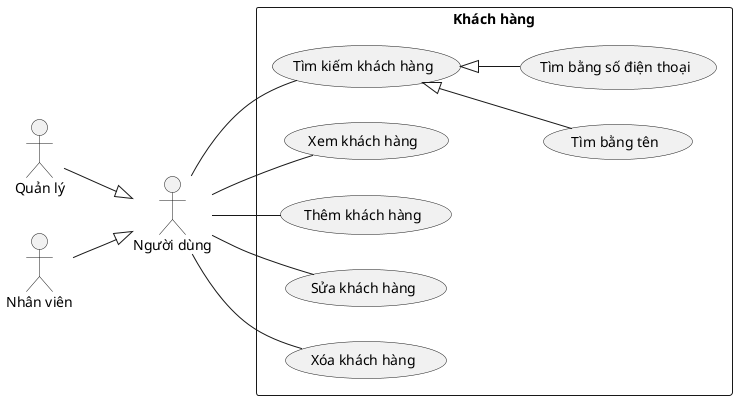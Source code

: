 @startuml Client
left to right direction

actor User as "Người dùng"
actor Manager as "Quản lý"
actor Staff as "Nhân viên"

rectangle Client as "Khách hàng" {
    usecase ClientSearch as "Tìm kiếm khách hàng"
    usecase ClientSearchByName as "Tìm bằng tên"
    usecase ClientSearchByPhonenumber as "Tìm bằng số điện thoại"
    usecase ClientView as "Xem khách hàng"
    usecase ClientCreate as "Thêm khách hàng"
    usecase ClientEdit as "Sửa khách hàng"
    usecase ClientDelete as "Xóa khách hàng"
}

Manager --|> User
Staff --|> User
User -- ClientSearch
User -- ClientView
User -- ClientCreate
User -- ClientEdit
User -- ClientDelete
ClientSearch <|-- ClientSearchByName
ClientSearch <|-- ClientSearchByPhonenumber
@enduml